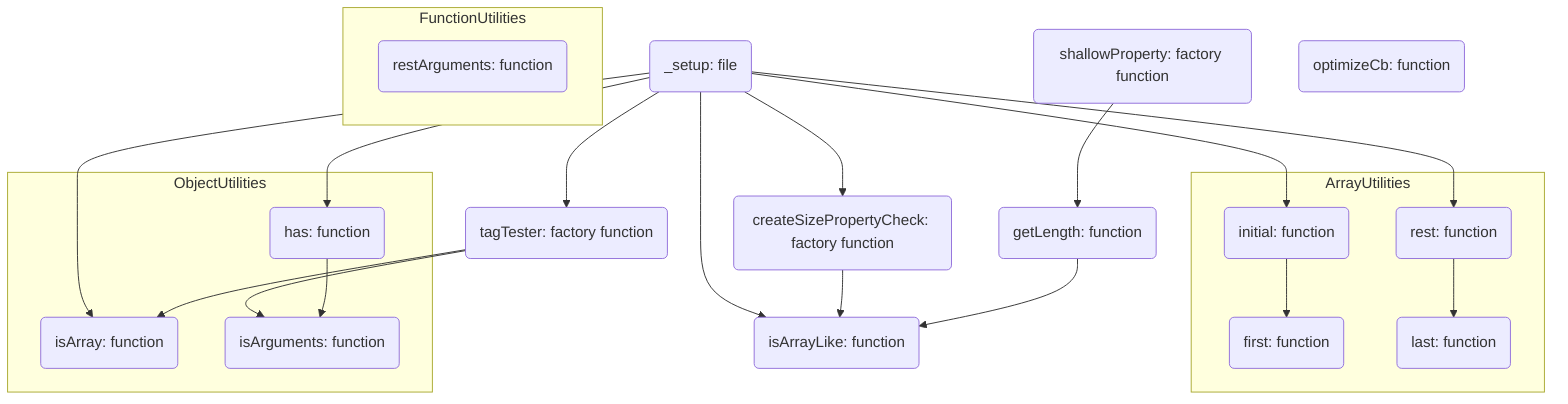 flowchart TD
  %% Define nodes and their names

  %%% `_xxx` files

  _setup(_setup: file)
  _shallowProperty(shallowProperty: factory function)
  _getLength(getLength: function)
  _createSizePropertyCheck(createSizePropertyCheck: factory function)
  _isArrayLike(isArrayLike: function)
  _tagTester(tagTester: factory function)
  _optimizeCb(optimizeCb: function)

  %%% Array functions

  subgraph ArrayUtilities
    initial(initial: function)
    first(first: function)
    rest(rest: function)
    last(last: function)
  end

  %%% Object functions

  subgraph ObjectUtilities
    isArray(isArray: function)
    isArguments(isArguments: function)
    has(has: function)
  end

  subgraph FunctionUtilities
    restArguments(restArguments: function)
  end

  %% Edge settings

  _setup --> initial
  _setup --> rest
  _setup --> _isArrayLike
  _setup --> _tagTester
  _setup --> isArray
  _setup --> has
  _setup --> _createSizePropertyCheck

  _tagTester --> isArray
  _tagTester --> isArguments
  _shallowProperty --> _getLength
  _createSizePropertyCheck --> _isArrayLike
  _getLength --> _isArrayLike
  initial --> first
  rest --> last 
  has --> isArguments

  %% Hyperlink settings

  %%% `_xxx` files
 
  click _setup "https://github.com/AshGreyG/To-Realize-Underscore/blob/main/modules/_setup.js"
  click _shallowProperty "https://github.com/AshGreyG/To-Realize-Underscore/blob/main/modules/_shallowProperty.js"
  click _getLength "https://github.com/AshGreyG/To-Realize-Underscore/blob/main/modules/_getLength.js"
  click _createSizePropertyCheck "https://github.com/AshGreyG/To-Realize-Underscore/blob/main/modules/_createSizePropertyCheck.js"
  click _isArrayLike "https://github.com/AshGreyG/To-Realize-Underscore/blob/main/modules/_isArrayLike.js"
  click _tagTester "https://github.com/AshGreyG/To-Realize-Underscore/blob/main/modules/_tagTester.js"
  click _optimizeCb "https://github.com/AshGreyG/To-Realize-Underscore/blob/main/modules/_optimizeCb.js"

  %%% Array functions

  click initial "https://github.com/AshGreyG/To-Realize-Underscore/blob/main/modules/initial.js"
  click first "https://github.com/AshGreyG/To-Realize-Underscore/blob/main/modules/first.js"
  click rest "https://github.com/AshGreyG/To-Realize-Underscore/blob/main/modules/rest.js"
  click last "https://github.com/AshGreyG/To-Realize-Underscore/blob/main/modules/last.js"

  %%% Object functions

  click isArray "https://github.com/AshGreyG/To-Realize-Underscore/blob/main/modules/isArray.js"
  click isArguments "https://github.com/AshGreyG/To-Realize-Underscore/blob/main/modules/isArguments.js"
  click has "https://github.com/AshGreyG/To-Realize-Underscore/blob/main/modules/_has.js"

  %%% Function functions 😄

  click restArguments "https://github.com/AshGreyG/To-Realize-Underscore/blob/main/modules/restArguments.js"